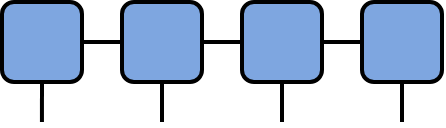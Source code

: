 <mxfile version="24.5.3" type="device" pages="2">
  <diagram name="mps" id="F3a4sZqlB2RazovmCJvs">
    <mxGraphModel dx="567" dy="872" grid="1" gridSize="5" guides="1" tooltips="1" connect="1" arrows="1" fold="1" page="1" pageScale="1" pageWidth="827" pageHeight="1169" math="0" shadow="0">
      <root>
        <mxCell id="0" />
        <mxCell id="1" parent="0" />
        <mxCell id="WSTziSKLCmAxWZukWUI1-3" style="edgeStyle=orthogonalEdgeStyle;rounded=0;orthogonalLoop=1;jettySize=auto;html=1;exitX=0.5;exitY=1;exitDx=0;exitDy=0;endArrow=none;endFill=0;strokeWidth=2;" edge="1" parent="1" source="WSTziSKLCmAxWZukWUI1-1">
          <mxGeometry relative="1" as="geometry">
            <mxPoint x="339.966" y="460" as="targetPoint" />
          </mxGeometry>
        </mxCell>
        <mxCell id="WSTziSKLCmAxWZukWUI1-5" value="" style="edgeStyle=orthogonalEdgeStyle;rounded=0;orthogonalLoop=1;jettySize=auto;html=1;strokeColor=default;strokeWidth=2;align=center;verticalAlign=middle;fontFamily=Helvetica;fontSize=11;fontColor=default;labelBackgroundColor=default;endArrow=none;endFill=0;" edge="1" parent="1" source="WSTziSKLCmAxWZukWUI1-1" target="WSTziSKLCmAxWZukWUI1-4">
          <mxGeometry relative="1" as="geometry" />
        </mxCell>
        <mxCell id="WSTziSKLCmAxWZukWUI1-1" value="" style="whiteSpace=wrap;html=1;fillColor=#7EA6E0;strokeWidth=2;rounded=1;" vertex="1" parent="1">
          <mxGeometry x="320" y="400" width="40" height="40" as="geometry" />
        </mxCell>
        <mxCell id="WSTziSKLCmAxWZukWUI1-6" style="edgeStyle=orthogonalEdgeStyle;rounded=0;orthogonalLoop=1;jettySize=auto;html=1;exitX=0.5;exitY=1;exitDx=0;exitDy=0;strokeColor=default;strokeWidth=2;align=center;verticalAlign=middle;fontFamily=Helvetica;fontSize=11;fontColor=default;labelBackgroundColor=default;endArrow=none;endFill=0;" edge="1" parent="1" source="WSTziSKLCmAxWZukWUI1-4">
          <mxGeometry relative="1" as="geometry">
            <mxPoint x="400" y="460" as="targetPoint" />
          </mxGeometry>
        </mxCell>
        <mxCell id="WSTziSKLCmAxWZukWUI1-13" style="edgeStyle=orthogonalEdgeStyle;rounded=0;orthogonalLoop=1;jettySize=auto;html=1;exitX=1;exitY=0.5;exitDx=0;exitDy=0;entryX=0;entryY=0.5;entryDx=0;entryDy=0;strokeColor=default;strokeWidth=2;align=center;verticalAlign=middle;fontFamily=Helvetica;fontSize=11;fontColor=default;labelBackgroundColor=default;endArrow=none;endFill=0;" edge="1" parent="1" source="WSTziSKLCmAxWZukWUI1-4" target="WSTziSKLCmAxWZukWUI1-10">
          <mxGeometry relative="1" as="geometry" />
        </mxCell>
        <mxCell id="WSTziSKLCmAxWZukWUI1-4" value="" style="whiteSpace=wrap;html=1;fillColor=#7EA6E0;strokeWidth=2;rounded=1;" vertex="1" parent="1">
          <mxGeometry x="380" y="400" width="40" height="40" as="geometry" />
        </mxCell>
        <mxCell id="WSTziSKLCmAxWZukWUI1-9" style="edgeStyle=orthogonalEdgeStyle;rounded=0;orthogonalLoop=1;jettySize=auto;html=1;exitX=0.5;exitY=1;exitDx=0;exitDy=0;strokeColor=default;strokeWidth=2;align=center;verticalAlign=middle;fontFamily=Helvetica;fontSize=11;fontColor=default;labelBackgroundColor=default;endArrow=none;endFill=0;" edge="1" parent="1" source="WSTziSKLCmAxWZukWUI1-10">
          <mxGeometry relative="1" as="geometry">
            <mxPoint x="460" y="460" as="targetPoint" />
          </mxGeometry>
        </mxCell>
        <mxCell id="WSTziSKLCmAxWZukWUI1-10" value="" style="whiteSpace=wrap;html=1;fillColor=#7EA6E0;strokeWidth=2;rounded=1;" vertex="1" parent="1">
          <mxGeometry x="440" y="400" width="40" height="40" as="geometry" />
        </mxCell>
        <mxCell id="WSTziSKLCmAxWZukWUI1-11" style="edgeStyle=orthogonalEdgeStyle;rounded=0;orthogonalLoop=1;jettySize=auto;html=1;exitX=0.5;exitY=1;exitDx=0;exitDy=0;strokeColor=default;strokeWidth=2;align=center;verticalAlign=middle;fontFamily=Helvetica;fontSize=11;fontColor=default;labelBackgroundColor=default;endArrow=none;endFill=0;" edge="1" parent="1" source="WSTziSKLCmAxWZukWUI1-12">
          <mxGeometry relative="1" as="geometry">
            <mxPoint x="520" y="460" as="targetPoint" />
          </mxGeometry>
        </mxCell>
        <mxCell id="WSTziSKLCmAxWZukWUI1-12" value="" style="whiteSpace=wrap;html=1;fillColor=#7EA6E0;strokeWidth=2;rounded=1;" vertex="1" parent="1">
          <mxGeometry x="500" y="400" width="40" height="40" as="geometry" />
        </mxCell>
        <mxCell id="WSTziSKLCmAxWZukWUI1-14" style="edgeStyle=orthogonalEdgeStyle;rounded=0;orthogonalLoop=1;jettySize=auto;html=1;exitX=1;exitY=0.5;exitDx=0;exitDy=0;entryX=0;entryY=0.5;entryDx=0;entryDy=0;strokeColor=default;strokeWidth=2;align=center;verticalAlign=middle;fontFamily=Helvetica;fontSize=11;fontColor=default;labelBackgroundColor=default;endArrow=none;endFill=0;" edge="1" parent="1" source="WSTziSKLCmAxWZukWUI1-10" target="WSTziSKLCmAxWZukWUI1-12">
          <mxGeometry relative="1" as="geometry" />
        </mxCell>
      </root>
    </mxGraphModel>
  </diagram>
  <diagram id="QOEgXSphFOnFB4NyY7ei" name="mera">
    <mxGraphModel dx="658" dy="502" grid="1" gridSize="5" guides="1" tooltips="1" connect="1" arrows="1" fold="1" page="1" pageScale="1" pageWidth="827" pageHeight="1169" math="0" shadow="0">
      <root>
        <mxCell id="0" />
        <mxCell id="1" parent="0" />
        <mxCell id="_iNp8ckBwDptAxW8kLaU-3" style="edgeStyle=orthogonalEdgeStyle;rounded=0;orthogonalLoop=1;jettySize=auto;html=1;exitX=0;exitY=0.25;exitDx=0;exitDy=0;strokeColor=default;strokeWidth=2;align=center;verticalAlign=middle;fontFamily=Helvetica;fontSize=11;fontColor=default;labelBackgroundColor=default;endArrow=none;endFill=0;" parent="1" source="_iNp8ckBwDptAxW8kLaU-1" edge="1">
          <mxGeometry relative="1" as="geometry">
            <mxPoint x="300" y="400" as="targetPoint" />
          </mxGeometry>
        </mxCell>
        <mxCell id="_iNp8ckBwDptAxW8kLaU-7" style="edgeStyle=orthogonalEdgeStyle;rounded=0;orthogonalLoop=1;jettySize=auto;html=1;exitX=0;exitY=0.75;exitDx=0;exitDy=0;entryX=0.25;entryY=0;entryDx=0;entryDy=0;strokeColor=default;strokeWidth=2;align=center;verticalAlign=middle;fontFamily=Helvetica;fontSize=11;fontColor=default;labelBackgroundColor=default;endArrow=none;endFill=0;curved=1;" parent="1" source="_iNp8ckBwDptAxW8kLaU-1" target="_iNp8ckBwDptAxW8kLaU-5" edge="1">
          <mxGeometry relative="1" as="geometry" />
        </mxCell>
        <mxCell id="wJ23Ly6Z2D_mY7Pdygtz-13" style="edgeStyle=orthogonalEdgeStyle;rounded=0;orthogonalLoop=1;jettySize=auto;html=1;strokeColor=default;strokeWidth=2;align=center;verticalAlign=middle;fontFamily=Helvetica;fontSize=11;fontColor=default;labelBackgroundColor=default;endArrow=none;endFill=0;exitX=0.901;exitY=0.498;exitDx=0;exitDy=0;exitPerimeter=0;entryX=0;entryY=0.25;entryDx=0;entryDy=0;curved=1;" edge="1" parent="1" source="_iNp8ckBwDptAxW8kLaU-1" target="wJ23Ly6Z2D_mY7Pdygtz-17">
          <mxGeometry relative="1" as="geometry">
            <mxPoint x="320.038" y="260.0" as="targetPoint" />
            <Array as="points">
              <mxPoint x="320" y="240" />
              <mxPoint x="380" y="240" />
            </Array>
          </mxGeometry>
        </mxCell>
        <mxCell id="_iNp8ckBwDptAxW8kLaU-1" value="" style="triangle;whiteSpace=wrap;html=1;rotation=0;direction=north;fillColor=#7EA6E0;strokeWidth=2;perimeterSpacing=0;rounded=1;" parent="1" vertex="1">
          <mxGeometry x="280" y="280" width="80" height="40" as="geometry" />
        </mxCell>
        <mxCell id="wJ23Ly6Z2D_mY7Pdygtz-1" style="edgeStyle=orthogonalEdgeStyle;rounded=0;orthogonalLoop=1;jettySize=auto;html=1;exitX=0.25;exitY=1;exitDx=0;exitDy=0;strokeColor=default;strokeWidth=2;align=center;verticalAlign=middle;fontFamily=Helvetica;fontSize=11;fontColor=default;labelBackgroundColor=default;endArrow=none;endFill=0;" edge="1" parent="1" source="_iNp8ckBwDptAxW8kLaU-5">
          <mxGeometry relative="1" as="geometry">
            <mxPoint x="345" y="400" as="targetPoint" />
          </mxGeometry>
        </mxCell>
        <mxCell id="wJ23Ly6Z2D_mY7Pdygtz-3" style="edgeStyle=orthogonalEdgeStyle;rounded=0;orthogonalLoop=1;jettySize=auto;html=1;exitX=0.75;exitY=1;exitDx=0;exitDy=0;strokeColor=default;strokeWidth=2;align=center;verticalAlign=middle;fontFamily=Helvetica;fontSize=11;fontColor=default;labelBackgroundColor=default;endArrow=none;endFill=0;" edge="1" parent="1" source="_iNp8ckBwDptAxW8kLaU-5">
          <mxGeometry relative="1" as="geometry">
            <mxPoint x="375" y="400" as="targetPoint" />
          </mxGeometry>
        </mxCell>
        <mxCell id="_iNp8ckBwDptAxW8kLaU-5" value="" style="whiteSpace=wrap;html=1;fontFamily=Helvetica;fontSize=12;fontColor=default;labelBackgroundColor=default;rounded=1;strokeColor=default;strokeWidth=2;align=center;verticalAlign=middle;fillColor=#67AB9F;" parent="1" vertex="1">
          <mxGeometry x="330" y="340" width="60" height="40" as="geometry" />
        </mxCell>
        <mxCell id="_iNp8ckBwDptAxW8kLaU-8" style="edgeStyle=orthogonalEdgeStyle;rounded=0;orthogonalLoop=1;jettySize=auto;html=1;exitX=0;exitY=0.25;exitDx=0;exitDy=0;entryX=0.75;entryY=0;entryDx=0;entryDy=0;strokeColor=default;strokeWidth=2;align=center;verticalAlign=middle;fontFamily=Helvetica;fontSize=11;fontColor=default;labelBackgroundColor=default;endArrow=none;endFill=0;curved=1;" parent="1" source="_iNp8ckBwDptAxW8kLaU-6" target="_iNp8ckBwDptAxW8kLaU-5" edge="1">
          <mxGeometry relative="1" as="geometry" />
        </mxCell>
        <mxCell id="wJ23Ly6Z2D_mY7Pdygtz-2" style="edgeStyle=orthogonalEdgeStyle;rounded=0;orthogonalLoop=1;jettySize=auto;html=1;exitX=0;exitY=0.75;exitDx=0;exitDy=0;strokeColor=default;strokeWidth=2;align=center;verticalAlign=middle;fontFamily=Helvetica;fontSize=11;fontColor=default;labelBackgroundColor=default;endArrow=none;endFill=0;" edge="1" parent="1" source="_iNp8ckBwDptAxW8kLaU-6">
          <mxGeometry relative="1" as="geometry">
            <mxPoint x="420" y="400" as="targetPoint" />
          </mxGeometry>
        </mxCell>
        <mxCell id="_iNp8ckBwDptAxW8kLaU-6" value="" style="triangle;whiteSpace=wrap;html=1;rotation=0;direction=north;fillColor=#7EA6E0;strokeWidth=2;perimeterSpacing=0;rounded=1;" parent="1" vertex="1">
          <mxGeometry x="360" y="280" width="80" height="40" as="geometry" />
        </mxCell>
        <mxCell id="wJ23Ly6Z2D_mY7Pdygtz-4" style="edgeStyle=orthogonalEdgeStyle;rounded=0;orthogonalLoop=1;jettySize=auto;html=1;exitX=0;exitY=0.25;exitDx=0;exitDy=0;strokeColor=default;strokeWidth=2;align=center;verticalAlign=middle;fontFamily=Helvetica;fontSize=11;fontColor=default;labelBackgroundColor=default;endArrow=none;endFill=0;" edge="1" parent="1" source="wJ23Ly6Z2D_mY7Pdygtz-6">
          <mxGeometry relative="1" as="geometry">
            <mxPoint x="460" y="400" as="targetPoint" />
          </mxGeometry>
        </mxCell>
        <mxCell id="wJ23Ly6Z2D_mY7Pdygtz-5" style="edgeStyle=orthogonalEdgeStyle;rounded=0;orthogonalLoop=1;jettySize=auto;html=1;exitX=0;exitY=0.75;exitDx=0;exitDy=0;entryX=0.25;entryY=0;entryDx=0;entryDy=0;strokeColor=default;strokeWidth=2;align=center;verticalAlign=middle;fontFamily=Helvetica;fontSize=11;fontColor=default;labelBackgroundColor=default;endArrow=none;endFill=0;curved=1;" edge="1" parent="1" source="wJ23Ly6Z2D_mY7Pdygtz-6" target="wJ23Ly6Z2D_mY7Pdygtz-9">
          <mxGeometry relative="1" as="geometry" />
        </mxCell>
        <mxCell id="wJ23Ly6Z2D_mY7Pdygtz-6" value="" style="triangle;whiteSpace=wrap;html=1;rotation=0;direction=north;fillColor=#7EA6E0;strokeWidth=2;perimeterSpacing=0;rounded=1;" vertex="1" parent="1">
          <mxGeometry x="440" y="280" width="80" height="40" as="geometry" />
        </mxCell>
        <mxCell id="wJ23Ly6Z2D_mY7Pdygtz-7" style="edgeStyle=orthogonalEdgeStyle;rounded=0;orthogonalLoop=1;jettySize=auto;html=1;exitX=0.25;exitY=1;exitDx=0;exitDy=0;strokeColor=default;strokeWidth=2;align=center;verticalAlign=middle;fontFamily=Helvetica;fontSize=11;fontColor=default;labelBackgroundColor=default;endArrow=none;endFill=0;" edge="1" parent="1" source="wJ23Ly6Z2D_mY7Pdygtz-9">
          <mxGeometry relative="1" as="geometry">
            <mxPoint x="505" y="400" as="targetPoint" />
          </mxGeometry>
        </mxCell>
        <mxCell id="wJ23Ly6Z2D_mY7Pdygtz-8" style="edgeStyle=orthogonalEdgeStyle;rounded=0;orthogonalLoop=1;jettySize=auto;html=1;exitX=0.75;exitY=1;exitDx=0;exitDy=0;strokeColor=default;strokeWidth=2;align=center;verticalAlign=middle;fontFamily=Helvetica;fontSize=11;fontColor=default;labelBackgroundColor=default;endArrow=none;endFill=0;" edge="1" parent="1" source="wJ23Ly6Z2D_mY7Pdygtz-9">
          <mxGeometry relative="1" as="geometry">
            <mxPoint x="535" y="400" as="targetPoint" />
          </mxGeometry>
        </mxCell>
        <mxCell id="wJ23Ly6Z2D_mY7Pdygtz-9" value="" style="whiteSpace=wrap;html=1;fontFamily=Helvetica;fontSize=12;fontColor=default;labelBackgroundColor=default;rounded=1;strokeColor=default;strokeWidth=2;align=center;verticalAlign=middle;fillColor=#67AB9F;" vertex="1" parent="1">
          <mxGeometry x="490" y="340" width="60" height="40" as="geometry" />
        </mxCell>
        <mxCell id="wJ23Ly6Z2D_mY7Pdygtz-10" style="edgeStyle=orthogonalEdgeStyle;rounded=0;orthogonalLoop=1;jettySize=auto;html=1;exitX=0;exitY=0.25;exitDx=0;exitDy=0;entryX=0.75;entryY=0;entryDx=0;entryDy=0;strokeColor=default;strokeWidth=2;align=center;verticalAlign=middle;fontFamily=Helvetica;fontSize=11;fontColor=default;labelBackgroundColor=default;endArrow=none;endFill=0;curved=1;" edge="1" parent="1" source="wJ23Ly6Z2D_mY7Pdygtz-12" target="wJ23Ly6Z2D_mY7Pdygtz-9">
          <mxGeometry relative="1" as="geometry" />
        </mxCell>
        <mxCell id="wJ23Ly6Z2D_mY7Pdygtz-11" style="edgeStyle=orthogonalEdgeStyle;rounded=0;orthogonalLoop=1;jettySize=auto;html=1;exitX=0;exitY=0.75;exitDx=0;exitDy=0;strokeColor=default;strokeWidth=2;align=center;verticalAlign=middle;fontFamily=Helvetica;fontSize=11;fontColor=default;labelBackgroundColor=default;endArrow=none;endFill=0;" edge="1" parent="1" source="wJ23Ly6Z2D_mY7Pdygtz-12">
          <mxGeometry relative="1" as="geometry">
            <mxPoint x="580" y="400" as="targetPoint" />
          </mxGeometry>
        </mxCell>
        <mxCell id="wJ23Ly6Z2D_mY7Pdygtz-12" value="" style="triangle;whiteSpace=wrap;html=1;rotation=0;direction=north;fillColor=#7EA6E0;strokeWidth=2;perimeterSpacing=0;rounded=1;" vertex="1" parent="1">
          <mxGeometry x="520" y="280" width="80" height="40" as="geometry" />
        </mxCell>
        <mxCell id="wJ23Ly6Z2D_mY7Pdygtz-15" style="edgeStyle=orthogonalEdgeStyle;rounded=0;orthogonalLoop=1;jettySize=auto;html=1;exitX=0.25;exitY=1;exitDx=0;exitDy=0;strokeColor=default;strokeWidth=2;align=center;verticalAlign=middle;fontFamily=Helvetica;fontSize=11;fontColor=default;labelBackgroundColor=default;endArrow=none;endFill=0;curved=1;entryX=0.89;entryY=0.496;entryDx=0;entryDy=0;entryPerimeter=0;" edge="1" parent="1" source="wJ23Ly6Z2D_mY7Pdygtz-14" target="_iNp8ckBwDptAxW8kLaU-6">
          <mxGeometry relative="1" as="geometry" />
        </mxCell>
        <mxCell id="wJ23Ly6Z2D_mY7Pdygtz-14" value="" style="whiteSpace=wrap;html=1;fontFamily=Helvetica;fontSize=12;fontColor=default;labelBackgroundColor=default;rounded=1;strokeColor=default;strokeWidth=2;align=center;verticalAlign=middle;fillColor=#67AB9F;" vertex="1" parent="1">
          <mxGeometry x="410" y="220" width="60" height="40" as="geometry" />
        </mxCell>
        <mxCell id="wJ23Ly6Z2D_mY7Pdygtz-16" style="edgeStyle=orthogonalEdgeStyle;rounded=0;orthogonalLoop=1;jettySize=auto;html=1;exitX=0.75;exitY=1;exitDx=0;exitDy=0;entryX=0.895;entryY=0.498;entryDx=0;entryDy=0;entryPerimeter=0;strokeColor=default;strokeWidth=2;align=center;verticalAlign=middle;fontFamily=Helvetica;fontSize=11;fontColor=default;labelBackgroundColor=default;endArrow=none;endFill=0;curved=1;" edge="1" parent="1" source="wJ23Ly6Z2D_mY7Pdygtz-14" target="wJ23Ly6Z2D_mY7Pdygtz-6">
          <mxGeometry relative="1" as="geometry" />
        </mxCell>
        <mxCell id="wJ23Ly6Z2D_mY7Pdygtz-18" style="edgeStyle=orthogonalEdgeStyle;curved=1;rounded=0;orthogonalLoop=1;jettySize=auto;html=1;exitX=0;exitY=0.75;exitDx=0;exitDy=0;entryX=0.25;entryY=0;entryDx=0;entryDy=0;strokeColor=default;strokeWidth=2;align=center;verticalAlign=middle;fontFamily=Helvetica;fontSize=11;fontColor=default;labelBackgroundColor=default;endArrow=none;endFill=0;" edge="1" parent="1" source="wJ23Ly6Z2D_mY7Pdygtz-17" target="wJ23Ly6Z2D_mY7Pdygtz-14">
          <mxGeometry relative="1" as="geometry" />
        </mxCell>
        <mxCell id="wJ23Ly6Z2D_mY7Pdygtz-17" value="" style="triangle;whiteSpace=wrap;html=1;rotation=0;direction=north;fillColor=#7EA6E0;strokeWidth=2;perimeterSpacing=0;rounded=1;" vertex="1" parent="1">
          <mxGeometry x="360" y="160" width="80" height="40" as="geometry" />
        </mxCell>
        <mxCell id="wJ23Ly6Z2D_mY7Pdygtz-20" style="edgeStyle=orthogonalEdgeStyle;curved=1;rounded=0;orthogonalLoop=1;jettySize=auto;html=1;exitX=0;exitY=0.25;exitDx=0;exitDy=0;entryX=0.75;entryY=0;entryDx=0;entryDy=0;strokeColor=default;strokeWidth=2;align=center;verticalAlign=middle;fontFamily=Helvetica;fontSize=11;fontColor=default;labelBackgroundColor=default;endArrow=none;endFill=0;" edge="1" parent="1" source="wJ23Ly6Z2D_mY7Pdygtz-19" target="wJ23Ly6Z2D_mY7Pdygtz-14">
          <mxGeometry relative="1" as="geometry" />
        </mxCell>
        <mxCell id="wJ23Ly6Z2D_mY7Pdygtz-19" value="" style="triangle;whiteSpace=wrap;html=1;rotation=0;direction=north;fillColor=#7EA6E0;strokeWidth=2;perimeterSpacing=0;rounded=1;" vertex="1" parent="1">
          <mxGeometry x="440" y="160" width="80" height="40" as="geometry" />
        </mxCell>
        <mxCell id="wJ23Ly6Z2D_mY7Pdygtz-21" style="edgeStyle=orthogonalEdgeStyle;curved=1;rounded=0;orthogonalLoop=1;jettySize=auto;html=1;exitX=0;exitY=0.75;exitDx=0;exitDy=0;entryX=0.9;entryY=0.5;entryDx=0;entryDy=0;entryPerimeter=0;strokeColor=default;strokeWidth=2;align=center;verticalAlign=middle;fontFamily=Helvetica;fontSize=11;fontColor=default;labelBackgroundColor=default;endArrow=none;endFill=0;" edge="1" parent="1" source="wJ23Ly6Z2D_mY7Pdygtz-19" target="wJ23Ly6Z2D_mY7Pdygtz-12">
          <mxGeometry relative="1" as="geometry" />
        </mxCell>
        <mxCell id="wJ23Ly6Z2D_mY7Pdygtz-22" value="" style="triangle;whiteSpace=wrap;html=1;rotation=0;direction=north;fillColor=#7EA6E0;strokeWidth=2;perimeterSpacing=0;rounded=1;" vertex="1" parent="1">
          <mxGeometry x="400" y="100" width="80" height="40" as="geometry" />
        </mxCell>
        <mxCell id="wJ23Ly6Z2D_mY7Pdygtz-23" style="edgeStyle=orthogonalEdgeStyle;curved=1;rounded=0;orthogonalLoop=1;jettySize=auto;html=1;exitX=0;exitY=0.25;exitDx=0;exitDy=0;entryX=0.913;entryY=0.502;entryDx=0;entryDy=0;entryPerimeter=0;strokeColor=default;strokeWidth=2;align=center;verticalAlign=middle;fontFamily=Helvetica;fontSize=11;fontColor=default;labelBackgroundColor=default;endArrow=none;endFill=0;" edge="1" parent="1" source="wJ23Ly6Z2D_mY7Pdygtz-22" target="wJ23Ly6Z2D_mY7Pdygtz-17">
          <mxGeometry relative="1" as="geometry" />
        </mxCell>
        <mxCell id="wJ23Ly6Z2D_mY7Pdygtz-24" style="edgeStyle=orthogonalEdgeStyle;curved=1;rounded=0;orthogonalLoop=1;jettySize=auto;html=1;exitX=0;exitY=0.75;exitDx=0;exitDy=0;entryX=0.901;entryY=0.5;entryDx=0;entryDy=0;entryPerimeter=0;strokeColor=default;strokeWidth=2;align=center;verticalAlign=middle;fontFamily=Helvetica;fontSize=11;fontColor=default;labelBackgroundColor=default;endArrow=none;endFill=0;" edge="1" parent="1" source="wJ23Ly6Z2D_mY7Pdygtz-22" target="wJ23Ly6Z2D_mY7Pdygtz-19">
          <mxGeometry relative="1" as="geometry" />
        </mxCell>
      </root>
    </mxGraphModel>
  </diagram>
</mxfile>
